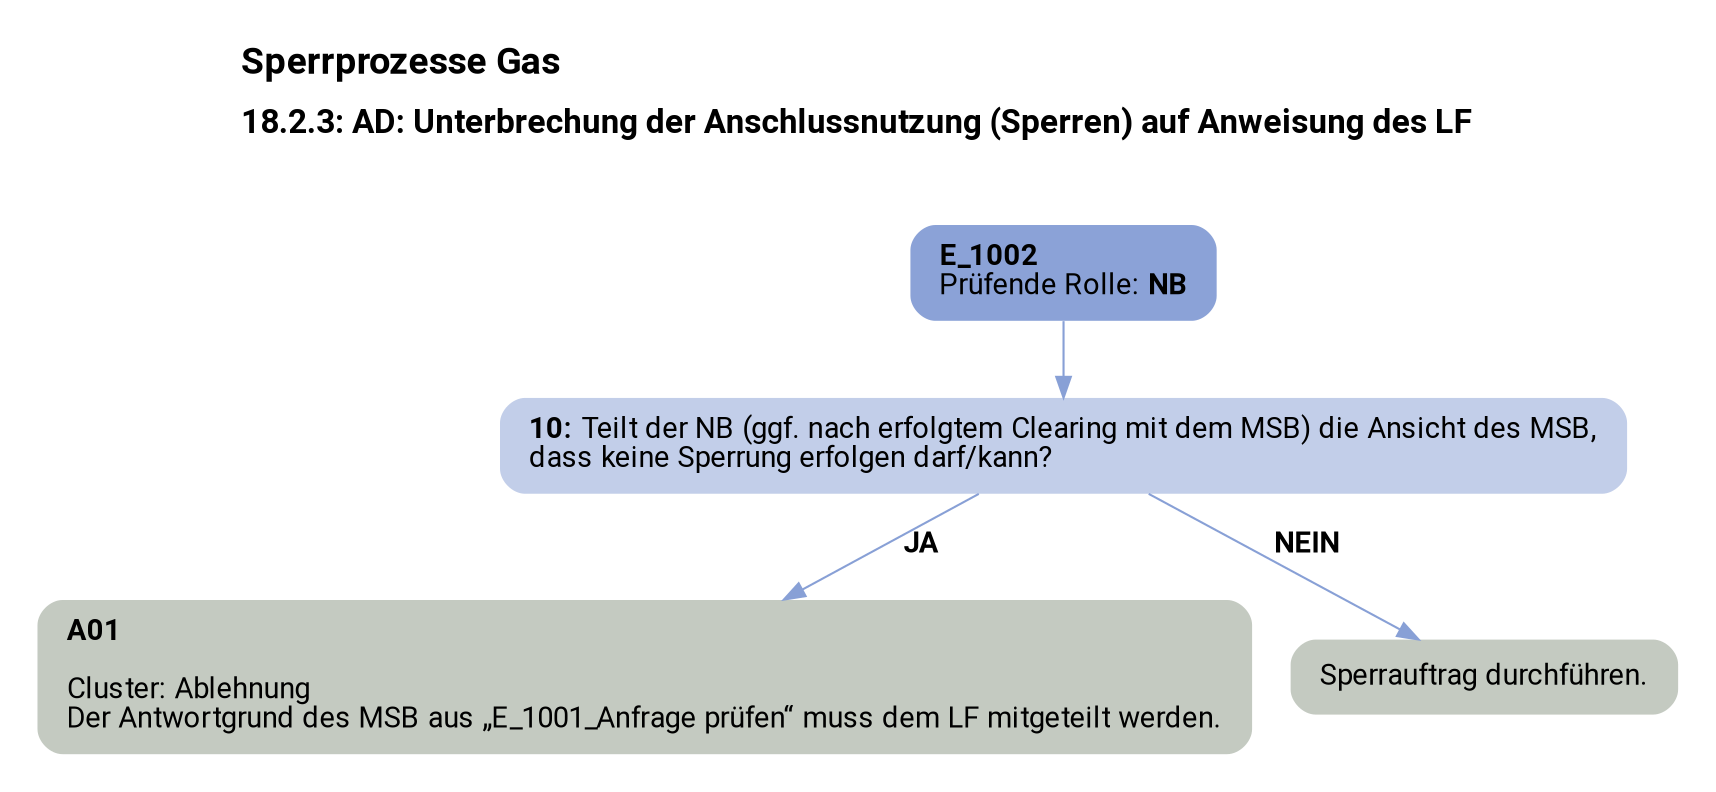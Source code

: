 digraph D {
    labelloc="t";
    label=<<B><FONT POINT-SIZE="18">Sperrprozesse Gas</FONT></B><BR align="left"/><BR/><B><FONT POINT-SIZE="16">18.2.3: AD: Unterbrechung der Anschlussnutzung (Sperren) auf Anweisung des LF</FONT></B><BR align="left"/><BR/><BR/><BR/>>;
    ratio="compress";
    concentrate=true;
    pack=true;
    rankdir=TB;
    packmode="array";
    size="20,20";
    fontsize=12;
    pad=0.25;
    "Start" [margin="0.2,0.12", shape=box, style="filled,rounded", penwidth=0.0, fillcolor="#8ba2d7", label=<<B>E_1002</B><BR align="left"/><FONT>Prüfende Rolle: <B>NB</B></FONT><BR align="center"/>>, fontname="Roboto, sans-serif"];
    "10" [margin="0.2,0.12", shape=box, style="filled,rounded", penwidth=0.0, fillcolor="#c2cee9", label=<<B>10: </B>Teilt der NB (ggf. nach erfolgtem Clearing mit dem MSB) die Ansicht des MSB,<BR align="left"/>dass keine Sperrung erfolgen darf/kann?<BR align="left"/>>, fontname="Roboto, sans-serif"];
    "A01" [margin="0.2,0.12", shape=box, style="filled,rounded", penwidth=0.0, fillcolor="#c4cac1", label=<<B>A01</B><BR align="left"/><BR align="left"/><FONT>Cluster: Ablehnung<BR align="left"/>Der Antwortgrund des MSB aus „E_1001_Anfrage prüfen“ muss dem LF mitgeteilt werden.<BR align="left"/></FONT>>, fontname="Roboto, sans-serif"];
    "Sperrauftrag durchführen." [margin="0.2,0.12", shape=box, style="filled,rounded", penwidth=0.0, fillcolor="#c4cac1", label=<<FONT>Sperrauftrag durchführen.<BR align="left"/></FONT>>, fontname="Roboto, sans-serif"];

    "Start" -> "10" [color="#88a0d6"];
    "10" -> "A01" [label=<<B>JA</B>>, color="#88a0d6", fontname="Roboto, sans-serif"];
    "10" -> "Sperrauftrag durchführen." [label=<<B>NEIN</B>>, color="#88a0d6", fontname="Roboto, sans-serif"];

    bgcolor="transparent";
fontname="Roboto, sans-serif";
}